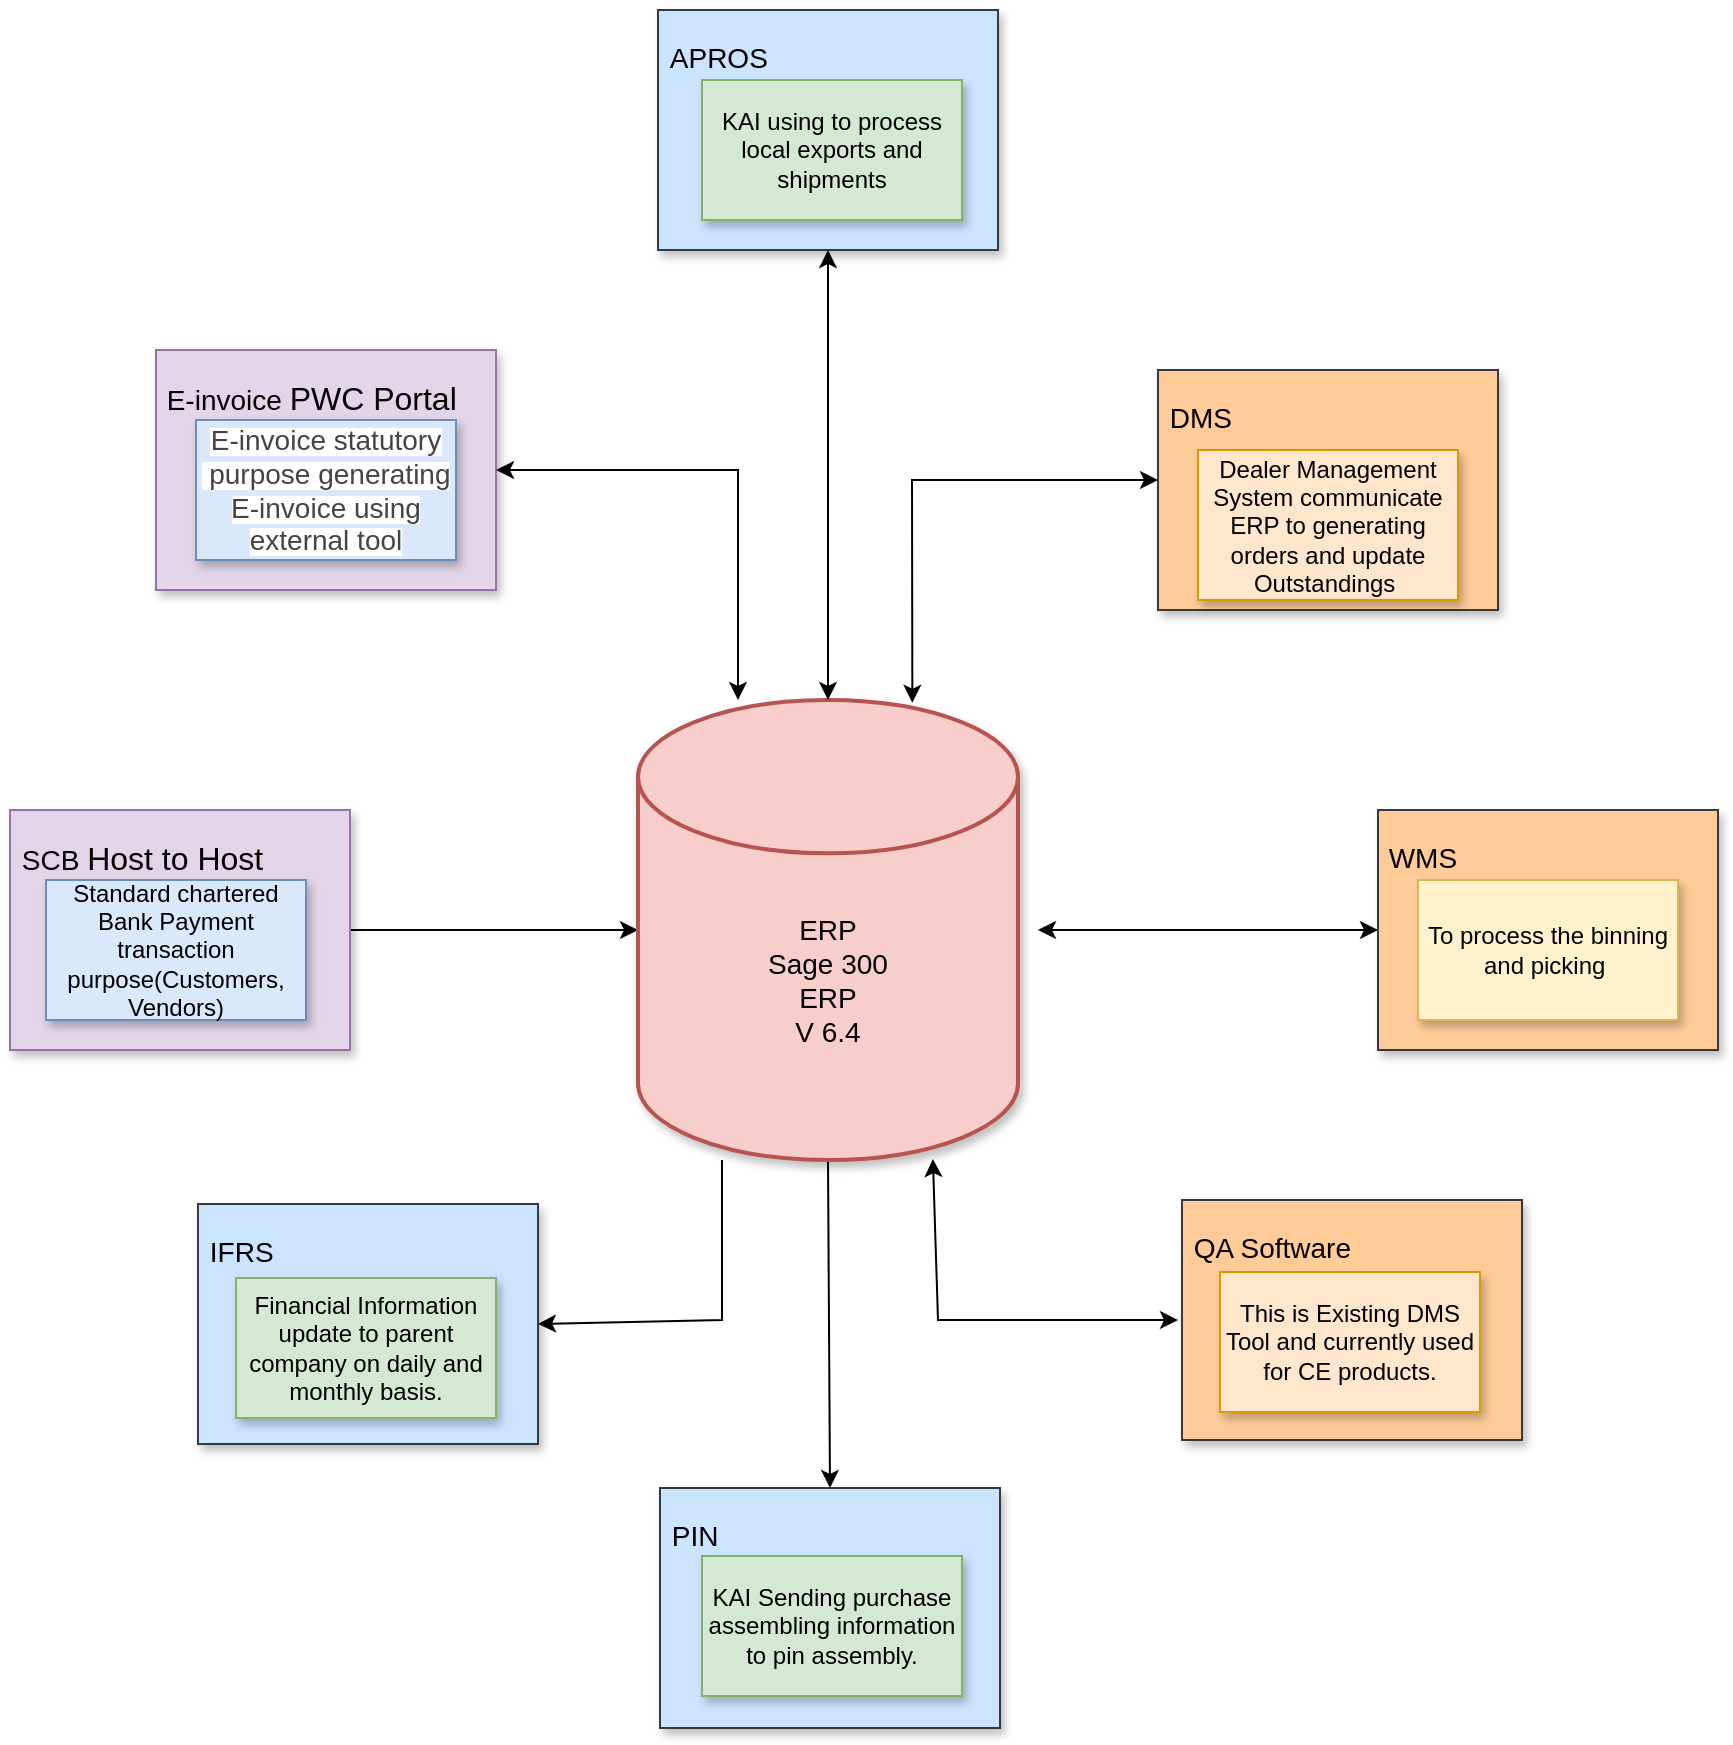 <mxfile version="18.0.2" type="github">
  <diagram id="AFV4MUfyxGCAXcBPTvNM" name="Page-1">
    <mxGraphModel dx="1573" dy="1428" grid="1" gridSize="10" guides="1" tooltips="1" connect="1" arrows="1" fold="1" page="1" pageScale="1" pageWidth="850" pageHeight="1100" math="0" shadow="0">
      <root>
        <mxCell id="0" />
        <mxCell id="1" parent="0" />
        <mxCell id="YL7UjYu9r4CmRmYnrSso-19" value="" style="endArrow=classic;startArrow=classic;html=1;rounded=0;exitX=0.722;exitY=0.006;exitDx=0;exitDy=0;exitPerimeter=0;" edge="1" parent="1" source="YL7UjYu9r4CmRmYnrSso-50">
          <mxGeometry width="50" height="50" relative="1" as="geometry">
            <mxPoint x="420" y="90" as="sourcePoint" />
            <mxPoint x="550" y="-10" as="targetPoint" />
            <Array as="points">
              <mxPoint x="427" y="-10" />
            </Array>
          </mxGeometry>
        </mxCell>
        <mxCell id="YL7UjYu9r4CmRmYnrSso-20" value="" style="endArrow=classic;startArrow=classic;html=1;rounded=0;entryX=0;entryY=0.5;entryDx=0;entryDy=0;" edge="1" parent="1" target="YL7UjYu9r4CmRmYnrSso-58">
          <mxGeometry width="50" height="50" relative="1" as="geometry">
            <mxPoint x="490" y="215" as="sourcePoint" />
            <mxPoint x="530" y="40" as="targetPoint" />
            <Array as="points" />
          </mxGeometry>
        </mxCell>
        <mxCell id="YL7UjYu9r4CmRmYnrSso-32" value="" style="endArrow=classic;html=1;rounded=0;exitX=1;exitY=0.5;exitDx=0;exitDy=0;entryX=0;entryY=0.5;entryDx=0;entryDy=0;entryPerimeter=0;" edge="1" parent="1" source="YL7UjYu9r4CmRmYnrSso-44" target="YL7UjYu9r4CmRmYnrSso-50">
          <mxGeometry width="50" height="50" relative="1" as="geometry">
            <mxPoint x="150" y="230" as="sourcePoint" />
            <mxPoint x="340" y="110" as="targetPoint" />
            <Array as="points" />
          </mxGeometry>
        </mxCell>
        <mxCell id="YL7UjYu9r4CmRmYnrSso-33" value="" style="endArrow=classic;html=1;rounded=0;exitX=0.221;exitY=1;exitDx=0;exitDy=0;exitPerimeter=0;entryX=1;entryY=0.5;entryDx=0;entryDy=0;" edge="1" parent="1" source="YL7UjYu9r4CmRmYnrSso-50" target="YL7UjYu9r4CmRmYnrSso-65">
          <mxGeometry width="50" height="50" relative="1" as="geometry">
            <mxPoint x="220" y="300" as="sourcePoint" />
            <mxPoint x="330" y="460" as="targetPoint" />
            <Array as="points">
              <mxPoint x="332" y="410" />
            </Array>
          </mxGeometry>
        </mxCell>
        <mxCell id="YL7UjYu9r4CmRmYnrSso-34" value="" style="endArrow=classic;html=1;rounded=0;entryX=0.5;entryY=0;entryDx=0;entryDy=0;exitX=0.5;exitY=1;exitDx=0;exitDy=0;exitPerimeter=0;" edge="1" parent="1" source="YL7UjYu9r4CmRmYnrSso-50" target="YL7UjYu9r4CmRmYnrSso-67">
          <mxGeometry width="50" height="50" relative="1" as="geometry">
            <mxPoint x="370" y="260" as="sourcePoint" />
            <mxPoint x="450" y="260" as="targetPoint" />
          </mxGeometry>
        </mxCell>
        <mxCell id="YL7UjYu9r4CmRmYnrSso-42" value="&lt;blockquote style=&quot;margin: 0 0 0 40px; border: none; padding: 0px;&quot;&gt;&lt;span style=&quot;font-size: 10px;&quot;&gt;&amp;nbsp; &amp;nbsp; &amp;nbsp; &amp;nbsp; &amp;nbsp;&amp;nbsp;&lt;/span&gt;&lt;/blockquote&gt;&lt;span style=&quot;text-align: center;&quot;&gt;&amp;nbsp;&lt;font style=&quot;font-size: 14px;&quot;&gt;E-invoice&amp;nbsp;&lt;/font&gt;&lt;/span&gt;&lt;span style=&quot;text-align: center;&quot;&gt;&lt;font size=&quot;3&quot;&gt;PWC Portal&lt;/font&gt;&lt;br&gt;&lt;br&gt;&lt;br&gt;&lt;/span&gt;&lt;blockquote style=&quot;margin: 0 0 0 40px; border: none; padding: 0px;&quot;&gt;&lt;span style=&quot;font-size: 10px;&quot;&gt;&amp;nbsp; &amp;nbsp; &amp;nbsp; &amp;nbsp; &amp;nbsp; &amp;nbsp; &amp;nbsp; &amp;nbsp; &amp;nbsp; &amp;nbsp; &amp;nbsp; &amp;nbsp; &amp;nbsp; &amp;nbsp; &amp;nbsp; &amp;nbsp; &amp;nbsp; &amp;nbsp; &amp;nbsp; &amp;nbsp; &amp;nbsp; &amp;nbsp; &amp;nbsp; &amp;nbsp; &amp;nbsp; &amp;nbsp; &amp;nbsp; &amp;nbsp; &amp;nbsp; &amp;nbsp; &amp;nbsp; &amp;nbsp; &amp;nbsp; &amp;nbsp; &amp;nbsp; &amp;nbsp; &amp;nbsp; &amp;nbsp; &amp;nbsp; &amp;nbsp; &amp;nbsp; &amp;nbsp; &amp;nbsp; &amp;nbsp; &amp;nbsp; &amp;nbsp; &amp;nbsp; &amp;nbsp; &amp;nbsp; &amp;nbsp; &amp;nbsp; &amp;nbsp; &amp;nbsp; &amp;nbsp; &amp;nbsp; &amp;nbsp; &amp;nbsp; &amp;nbsp; &amp;nbsp; &amp;nbsp; &amp;nbsp; &amp;nbsp; &amp;nbsp; &amp;nbsp; &amp;nbsp; &amp;nbsp; &amp;nbsp; &amp;nbsp; &amp;nbsp; &amp;nbsp; &amp;nbsp; &amp;nbsp; &amp;nbsp;&amp;nbsp;&lt;/span&gt;&lt;/blockquote&gt;" style="rounded=0;whiteSpace=wrap;html=1;strokeColor=#9673a6;shadow=1;align=left;fillColor=#e1d5e7;" vertex="1" parent="1">
          <mxGeometry x="49" y="-75" width="170" height="120" as="geometry" />
        </mxCell>
        <mxCell id="YL7UjYu9r4CmRmYnrSso-43" value="&lt;span style=&quot;text-align: left; background-color: rgb(255, 255, 255);&quot;&gt;&lt;font style=&quot;&quot;&gt;&lt;font color=&quot;#444444&quot;&gt;&lt;span style=&quot;font-size: 14px;&quot;&gt;E-invoice statutory&lt;/span&gt;&lt;/font&gt;&lt;br&gt;&lt;font color=&quot;#444444&quot;&gt;&lt;span style=&quot;font-size: 14px;&quot;&gt;&amp;nbsp;purpose generating E-invoice using external tool&lt;/span&gt;&lt;/font&gt;&lt;/font&gt;&lt;/span&gt;" style="rounded=0;whiteSpace=wrap;html=1;shadow=1;strokeColor=#6c8ebf;fillColor=#dae8fc;" vertex="1" parent="1">
          <mxGeometry x="69" y="-40" width="130" height="70" as="geometry" />
        </mxCell>
        <mxCell id="YL7UjYu9r4CmRmYnrSso-44" value="&lt;blockquote style=&quot;margin: 0 0 0 40px; border: none; padding: 0px;&quot;&gt;&lt;span style=&quot;font-size: 10px;&quot;&gt;&amp;nbsp; &amp;nbsp; &amp;nbsp; &amp;nbsp; &amp;nbsp;&amp;nbsp;&lt;/span&gt;&lt;/blockquote&gt;&lt;span style=&quot;text-align: center;&quot;&gt;&amp;nbsp;&lt;/span&gt;&lt;span style=&quot;color: rgba(0, 0, 0, 0); font-family: monospace; font-size: 0px;&quot;&gt;%3CmxGraphModel%3E%3Croot%3E%3CmxCell%20id%3D%220%22%2F%3E%3CmxCell%20id%3D%221%22%20parent%3D%220%22%2F%3E%3CmxCell%20id%3D%222%22%20value%3D%22%26lt%3Bblockquote%20style%3D%26quot%3Bmargin%3A%200%200%200%2040px%3B%20border%3A%20none%3B%20padding%3A%200px%3B%26quot%3B%26gt%3B%26lt%3Bspan%20style%3D%26quot%3Bfont-size%3A%2010px%3B%26quot%3B%26gt%3B%26amp%3Bnbsp%3B%20%26amp%3Bnbsp%3B%20%26amp%3Bnbsp%3B%20%26amp%3Bnbsp%3B%20%26amp%3Bnbsp%3B%26amp%3Bnbsp%3B%26lt%3B%2Fspan%26gt%3B%26lt%3B%2Fblockquote%26gt%3B%26lt%3Bspan%20style%3D%26quot%3Btext-align%3A%20center%3B%26quot%3B%26gt%3B%26amp%3Bnbsp%3BE-invoice%26amp%3Bnbsp%3B%26lt%3B%2Fspan%26gt%3B%26lt%3Bspan%20style%3D%26quot%3Btext-align%3A%20center%3B%26quot%3B%26gt%3BPWC%20Portal%26lt%3Bbr%26gt%3B%26lt%3Bbr%26gt%3B%26lt%3Bbr%26gt%3B%26lt%3B%2Fspan%26gt%3B%26lt%3Bblockquote%20style%3D%26quot%3Bmargin%3A%200%200%200%2040px%3B%20border%3A%20none%3B%20padding%3A%200px%3B%26quot%3B%26gt%3B%26lt%3Bspan%20style%3D%26quot%3Bfont-size%3A%2010px%3B%26quot%3B%26gt%3B%26amp%3Bnbsp%3B%20%26amp%3Bnbsp%3B%20%26amp%3Bnbsp%3B%20%26amp%3Bnbsp%3B%20%26amp%3Bnbsp%3B%20%26amp%3Bnbsp%3B%20%26amp%3Bnbsp%3B%20%26amp%3Bnbsp%3B%20%26amp%3Bnbsp%3B%20%26amp%3Bnbsp%3B%20%26amp%3Bnbsp%3B%20%26amp%3Bnbsp%3B%20%26amp%3Bnbsp%3B%20%26amp%3Bnbsp%3B%20%26amp%3Bnbsp%3B%20%26amp%3Bnbsp%3B%20%26amp%3Bnbsp%3B%20%26amp%3Bnbsp%3B%20%26amp%3Bnbsp%3B%20%26amp%3Bnbsp%3B%20%26amp%3Bnbsp%3B%20%26amp%3Bnbsp%3B%20%26amp%3Bnbsp%3B%20%26amp%3Bnbsp%3B%20%26amp%3Bnbsp%3B%20%26amp%3Bnbsp%3B%20%26amp%3Bnbsp%3B%20%26amp%3Bnbsp%3B%20%26amp%3Bnbsp%3B%20%26amp%3Bnbsp%3B%20%26amp%3Bnbsp%3B%20%26amp%3Bnbsp%3B%20%26amp%3Bnbsp%3B%20%26amp%3Bnbsp%3B%20%26amp%3Bnbsp%3B%20%26amp%3Bnbsp%3B%20%26amp%3Bnbsp%3B%20%26amp%3Bnbsp%3B%20%26amp%3Bnbsp%3B%20%26amp%3Bnbsp%3B%20%26amp%3Bnbsp%3B%20%26amp%3Bnbsp%3B%20%26amp%3Bnbsp%3B%20%26amp%3Bnbsp%3B%20%26amp%3Bnbsp%3B%20%26amp%3Bnbsp%3B%20%26amp%3Bnbsp%3B%20%26amp%3Bnbsp%3B%20%26amp%3Bnbsp%3B%20%26amp%3Bnbsp%3B%20%26amp%3Bnbsp%3B%20%26amp%3Bnbsp%3B%20%26amp%3Bnbsp%3B%20%26amp%3Bnbsp%3B%20%26amp%3Bnbsp%3B%20%26amp%3Bnbsp%3B%20%26amp%3Bnbsp%3B%20%26amp%3Bnbsp%3B%20%26amp%3Bnbsp%3B%20%26amp%3Bnbsp%3B%20%26amp%3Bnbsp%3B%20%26amp%3Bnbsp%3B%20%26amp%3Bnbsp%3B%20%26amp%3Bnbsp%3B%20%26amp%3Bnbsp%3B%20%26amp%3Bnbsp%3B%20%26amp%3Bnbsp%3B%20%26amp%3Bnbsp%3B%20%26amp%3Bnbsp%3B%20%26amp%3Bnbsp%3B%20%26amp%3Bnbsp%3B%20%26amp%3Bnbsp%3B%20%26amp%3Bnbsp%3B%26amp%3Bnbsp%3B%26lt%3B%2Fspan%26gt%3B%26lt%3B%2Fblockquote%26gt%3B%22%20style%3D%22rounded%3D0%3BwhiteSpace%3Dwrap%3Bhtml%3D1%3BstrokeColor%3D%23000000%3Bshadow%3D1%3Balign%3Dleft%3B%22%20vertex%3D%221%22%20parent%3D%221%22%3E%3CmxGeometry%20x%3D%2270%22%20y%3D%22-150%22%20width%3D%22170%22%20height%3D%22120%22%20as%3D%22geometry%22%2F%3E%3C%2FmxCell%3E%3C%2Froot%3E%3C%2FmxGraphModel%3E&lt;/span&gt;&lt;span style=&quot;text-align: center;&quot;&gt;&lt;br&gt;&lt;/span&gt;&lt;span style=&quot;text-align: center;&quot;&gt;&lt;font style=&quot;font-size: 14px;&quot;&gt;&amp;nbsp;SCB&amp;nbsp;&lt;/font&gt;&lt;/span&gt;&lt;span style=&quot;text-align: center;&quot;&gt;&lt;font size=&quot;3&quot;&gt;Host to Host&lt;/font&gt;&lt;br&gt;&lt;br&gt;&lt;/span&gt;&lt;span style=&quot;text-align: center;&quot;&gt;&lt;br&gt;&lt;br&gt;&lt;/span&gt;&lt;blockquote style=&quot;margin: 0 0 0 40px; border: none; padding: 0px;&quot;&gt;&lt;span style=&quot;font-size: 10px;&quot;&gt;&amp;nbsp; &amp;nbsp; &amp;nbsp; &amp;nbsp; &amp;nbsp; &amp;nbsp; &amp;nbsp; &amp;nbsp; &amp;nbsp; &amp;nbsp; &amp;nbsp; &amp;nbsp; &amp;nbsp; &amp;nbsp; &amp;nbsp; &amp;nbsp; &amp;nbsp; &amp;nbsp; &amp;nbsp; &amp;nbsp; &amp;nbsp; &amp;nbsp; &amp;nbsp; &amp;nbsp; &amp;nbsp; &amp;nbsp; &amp;nbsp; &amp;nbsp; &amp;nbsp; &amp;nbsp; &amp;nbsp; &amp;nbsp; &amp;nbsp; &amp;nbsp; &amp;nbsp; &amp;nbsp; &amp;nbsp; &amp;nbsp; &amp;nbsp; &amp;nbsp; &amp;nbsp; &amp;nbsp; &amp;nbsp; &amp;nbsp; &amp;nbsp; &amp;nbsp; &amp;nbsp; &amp;nbsp; &amp;nbsp; &amp;nbsp; &amp;nbsp; &amp;nbsp; &amp;nbsp; &amp;nbsp; &amp;nbsp; &amp;nbsp; &amp;nbsp; &amp;nbsp; &amp;nbsp; &amp;nbsp; &amp;nbsp; &amp;nbsp; &amp;nbsp; &amp;nbsp; &amp;nbsp; &amp;nbsp; &amp;nbsp; &amp;nbsp; &amp;nbsp; &amp;nbsp; &amp;nbsp; &amp;nbsp; &amp;nbsp;&amp;nbsp;&lt;/span&gt;&lt;/blockquote&gt;" style="rounded=0;whiteSpace=wrap;html=1;strokeColor=#9673a6;shadow=1;align=left;fillColor=#e1d5e7;" vertex="1" parent="1">
          <mxGeometry x="-24" y="155" width="170" height="120" as="geometry" />
        </mxCell>
        <mxCell id="YL7UjYu9r4CmRmYnrSso-45" value="Standard chartered Bank Payment transaction purpose(Customers, Vendors)" style="rounded=0;whiteSpace=wrap;html=1;shadow=1;strokeColor=#6c8ebf;fillColor=#dae8fc;" vertex="1" parent="1">
          <mxGeometry x="-6" y="190" width="130" height="70" as="geometry" />
        </mxCell>
        <mxCell id="YL7UjYu9r4CmRmYnrSso-50" value="&lt;font style=&quot;font-size: 14px;&quot;&gt;&lt;span style=&quot;&quot;&gt;&lt;br&gt;&lt;br&gt;&lt;br&gt;ERP&lt;/span&gt;&lt;br style=&quot;&quot;&gt;&lt;span style=&quot;&quot;&gt;Sage 300&lt;/span&gt;&lt;br style=&quot;&quot;&gt;&lt;span style=&quot;&quot;&gt;ERP&lt;/span&gt;&lt;br style=&quot;&quot;&gt;&lt;span style=&quot;&quot;&gt;V 6.4&lt;/span&gt;&lt;/font&gt;" style="strokeWidth=2;html=1;shape=mxgraph.flowchart.database;whiteSpace=wrap;shadow=1;fillColor=#f8cecc;strokeColor=#b85450;" vertex="1" parent="1">
          <mxGeometry x="290" y="100" width="190" height="230" as="geometry" />
        </mxCell>
        <mxCell id="YL7UjYu9r4CmRmYnrSso-54" value="&lt;blockquote style=&quot;margin: 0 0 0 40px; border: none; padding: 0px;&quot;&gt;&lt;span style=&quot;font-size: 10px;&quot;&gt;&amp;nbsp; &amp;nbsp; &amp;nbsp; &amp;nbsp; &amp;nbsp;&amp;nbsp;&lt;/span&gt;&lt;/blockquote&gt;&lt;span style=&quot;text-align: center;&quot;&gt;&lt;font style=&quot;font-size: 14px;&quot;&gt;&amp;nbsp;APROS&lt;/font&gt;&lt;/span&gt;&lt;span style=&quot;text-align: center;&quot;&gt;&lt;br&gt;&lt;br&gt;&lt;br&gt;&lt;/span&gt;&lt;blockquote style=&quot;margin: 0 0 0 40px; border: none; padding: 0px;&quot;&gt;&lt;span style=&quot;font-size: 10px;&quot;&gt;&amp;nbsp; &amp;nbsp; &amp;nbsp; &amp;nbsp; &amp;nbsp; &amp;nbsp; &amp;nbsp; &amp;nbsp; &amp;nbsp; &amp;nbsp; &amp;nbsp; &amp;nbsp; &amp;nbsp; &amp;nbsp; &amp;nbsp; &amp;nbsp; &amp;nbsp; &amp;nbsp; &amp;nbsp; &amp;nbsp; &amp;nbsp; &amp;nbsp; &amp;nbsp; &amp;nbsp; &amp;nbsp; &amp;nbsp; &amp;nbsp; &amp;nbsp; &amp;nbsp; &amp;nbsp; &amp;nbsp; &amp;nbsp; &amp;nbsp; &amp;nbsp; &amp;nbsp; &amp;nbsp; &amp;nbsp; &amp;nbsp; &amp;nbsp; &amp;nbsp; &amp;nbsp; &amp;nbsp; &amp;nbsp; &amp;nbsp; &amp;nbsp; &amp;nbsp; &amp;nbsp; &amp;nbsp; &amp;nbsp; &amp;nbsp; &amp;nbsp; &amp;nbsp; &amp;nbsp; &amp;nbsp; &amp;nbsp; &amp;nbsp; &amp;nbsp; &amp;nbsp; &amp;nbsp; &amp;nbsp; &amp;nbsp; &amp;nbsp; &amp;nbsp; &amp;nbsp; &amp;nbsp; &amp;nbsp; &amp;nbsp; &amp;nbsp; &amp;nbsp; &amp;nbsp; &amp;nbsp; &amp;nbsp; &amp;nbsp;&amp;nbsp;&lt;/span&gt;&lt;/blockquote&gt;" style="rounded=0;whiteSpace=wrap;html=1;strokeColor=#36393d;shadow=1;align=left;fillColor=#cce5ff;" vertex="1" parent="1">
          <mxGeometry x="300" y="-245" width="170" height="120" as="geometry" />
        </mxCell>
        <mxCell id="YL7UjYu9r4CmRmYnrSso-55" value="KAI using to process local exports and shipments" style="rounded=0;whiteSpace=wrap;html=1;shadow=1;strokeColor=#82b366;fillColor=#d5e8d4;" vertex="1" parent="1">
          <mxGeometry x="322" y="-210" width="130" height="70" as="geometry" />
        </mxCell>
        <mxCell id="YL7UjYu9r4CmRmYnrSso-56" value="&lt;blockquote style=&quot;margin: 0 0 0 40px; border: none; padding: 0px;&quot;&gt;&lt;span style=&quot;font-size: 10px;&quot;&gt;&amp;nbsp; &amp;nbsp; &amp;nbsp; &amp;nbsp; &amp;nbsp;&amp;nbsp;&lt;/span&gt;&lt;/blockquote&gt;&lt;span style=&quot;text-align: center;&quot;&gt;&lt;font style=&quot;font-size: 14px;&quot;&gt;&amp;nbsp;DMS&lt;/font&gt;&lt;/span&gt;&lt;span style=&quot;text-align: center;&quot;&gt;&lt;br&gt;&lt;br&gt;&lt;br&gt;&lt;/span&gt;&lt;blockquote style=&quot;margin: 0 0 0 40px; border: none; padding: 0px;&quot;&gt;&lt;span style=&quot;font-size: 10px;&quot;&gt;&amp;nbsp; &amp;nbsp; &amp;nbsp; &amp;nbsp; &amp;nbsp; &amp;nbsp; &amp;nbsp; &amp;nbsp; &amp;nbsp; &amp;nbsp; &amp;nbsp; &amp;nbsp; &amp;nbsp; &amp;nbsp; &amp;nbsp; &amp;nbsp; &amp;nbsp; &amp;nbsp; &amp;nbsp; &amp;nbsp; &amp;nbsp; &amp;nbsp; &amp;nbsp; &amp;nbsp; &amp;nbsp; &amp;nbsp; &amp;nbsp; &amp;nbsp; &amp;nbsp; &amp;nbsp; &amp;nbsp; &amp;nbsp; &amp;nbsp; &amp;nbsp; &amp;nbsp; &amp;nbsp; &amp;nbsp; &amp;nbsp; &amp;nbsp; &amp;nbsp; &amp;nbsp; &amp;nbsp; &amp;nbsp; &amp;nbsp; &amp;nbsp; &amp;nbsp; &amp;nbsp; &amp;nbsp; &amp;nbsp; &amp;nbsp; &amp;nbsp; &amp;nbsp; &amp;nbsp; &amp;nbsp; &amp;nbsp; &amp;nbsp; &amp;nbsp; &amp;nbsp; &amp;nbsp; &amp;nbsp; &amp;nbsp; &amp;nbsp; &amp;nbsp; &amp;nbsp; &amp;nbsp; &amp;nbsp; &amp;nbsp; &amp;nbsp; &amp;nbsp; &amp;nbsp; &amp;nbsp; &amp;nbsp; &amp;nbsp;&amp;nbsp;&lt;/span&gt;&lt;/blockquote&gt;" style="rounded=0;whiteSpace=wrap;html=1;strokeColor=#36393d;shadow=1;align=left;fillColor=#ffcc99;" vertex="1" parent="1">
          <mxGeometry x="550" y="-65" width="170" height="120" as="geometry" />
        </mxCell>
        <mxCell id="YL7UjYu9r4CmRmYnrSso-57" value="&lt;span style=&quot;&quot;&gt;Dealer Management System communicate ERP to generating orders and update Outstandings&amp;nbsp;&lt;/span&gt;" style="rounded=0;whiteSpace=wrap;html=1;shadow=1;strokeColor=#d79b00;fillColor=#ffe6cc;" vertex="1" parent="1">
          <mxGeometry x="570" y="-25" width="130" height="75" as="geometry" />
        </mxCell>
        <mxCell id="YL7UjYu9r4CmRmYnrSso-58" value="&lt;blockquote style=&quot;margin: 0 0 0 40px; border: none; padding: 0px;&quot;&gt;&lt;span style=&quot;font-size: 10px;&quot;&gt;&amp;nbsp; &amp;nbsp; &amp;nbsp; &amp;nbsp; &amp;nbsp;&amp;nbsp;&lt;/span&gt;&lt;/blockquote&gt;&lt;span style=&quot;text-align: center;&quot;&gt;&amp;nbsp;&lt;font style=&quot;font-size: 14px;&quot;&gt;WMS&lt;/font&gt;&lt;br&gt;&lt;/span&gt;&lt;span style=&quot;text-align: center;&quot;&gt;&lt;br&gt;&lt;br&gt;&lt;/span&gt;&lt;blockquote style=&quot;margin: 0 0 0 40px; border: none; padding: 0px;&quot;&gt;&lt;span style=&quot;font-size: 10px;&quot;&gt;&amp;nbsp; &amp;nbsp; &amp;nbsp; &amp;nbsp; &amp;nbsp; &amp;nbsp; &amp;nbsp; &amp;nbsp; &amp;nbsp; &amp;nbsp; &amp;nbsp; &amp;nbsp; &amp;nbsp; &amp;nbsp; &amp;nbsp; &amp;nbsp; &amp;nbsp; &amp;nbsp; &amp;nbsp; &amp;nbsp; &amp;nbsp; &amp;nbsp; &amp;nbsp; &amp;nbsp; &amp;nbsp; &amp;nbsp; &amp;nbsp; &amp;nbsp; &amp;nbsp; &amp;nbsp; &amp;nbsp; &amp;nbsp; &amp;nbsp; &amp;nbsp; &amp;nbsp; &amp;nbsp; &amp;nbsp; &amp;nbsp; &amp;nbsp; &amp;nbsp; &amp;nbsp; &amp;nbsp; &amp;nbsp; &amp;nbsp; &amp;nbsp; &amp;nbsp; &amp;nbsp; &amp;nbsp; &amp;nbsp; &amp;nbsp; &amp;nbsp; &amp;nbsp; &amp;nbsp; &amp;nbsp; &amp;nbsp; &amp;nbsp; &amp;nbsp; &amp;nbsp; &amp;nbsp; &amp;nbsp; &amp;nbsp; &amp;nbsp; &amp;nbsp; &amp;nbsp; &amp;nbsp; &amp;nbsp; &amp;nbsp; &amp;nbsp; &amp;nbsp; &amp;nbsp; &amp;nbsp; &amp;nbsp; &amp;nbsp;&amp;nbsp;&lt;/span&gt;&lt;/blockquote&gt;" style="rounded=0;whiteSpace=wrap;html=1;strokeColor=#36393d;shadow=1;align=left;fillColor=#ffcc99;" vertex="1" parent="1">
          <mxGeometry x="660" y="155" width="170" height="120" as="geometry" />
        </mxCell>
        <mxCell id="YL7UjYu9r4CmRmYnrSso-60" value="To process the binning and picking&amp;nbsp;" style="rounded=0;whiteSpace=wrap;html=1;shadow=1;strokeColor=#d6b656;fillColor=#fff2cc;" vertex="1" parent="1">
          <mxGeometry x="680" y="190" width="130" height="70" as="geometry" />
        </mxCell>
        <mxCell id="YL7UjYu9r4CmRmYnrSso-61" value="" style="rounded=0;whiteSpace=wrap;html=1;shadow=1;strokeColor=#000000;" vertex="1" parent="1">
          <mxGeometry x="90" y="370" width="130" height="70" as="geometry" />
        </mxCell>
        <mxCell id="YL7UjYu9r4CmRmYnrSso-62" value="" style="endArrow=classic;startArrow=classic;html=1;rounded=0;entryX=1;entryY=0.5;entryDx=0;entryDy=0;" edge="1" parent="1" target="YL7UjYu9r4CmRmYnrSso-42">
          <mxGeometry width="50" height="50" relative="1" as="geometry">
            <mxPoint x="340" y="100" as="sourcePoint" />
            <mxPoint x="250" y="-90" as="targetPoint" />
            <Array as="points">
              <mxPoint x="340" y="-15" />
            </Array>
          </mxGeometry>
        </mxCell>
        <mxCell id="YL7UjYu9r4CmRmYnrSso-63" value="" style="endArrow=classic;startArrow=classic;html=1;rounded=0;exitX=0.5;exitY=0;exitDx=0;exitDy=0;exitPerimeter=0;entryX=0.5;entryY=1;entryDx=0;entryDy=0;entryPerimeter=0;" edge="1" parent="1" source="YL7UjYu9r4CmRmYnrSso-50" target="YL7UjYu9r4CmRmYnrSso-54">
          <mxGeometry width="50" height="50" relative="1" as="geometry">
            <mxPoint x="393.51" y="-100" as="sourcePoint" />
            <mxPoint x="390" y="-130" as="targetPoint" />
          </mxGeometry>
        </mxCell>
        <mxCell id="YL7UjYu9r4CmRmYnrSso-65" value="&lt;blockquote style=&quot;margin: 0 0 0 40px; border: none; padding: 0px;&quot;&gt;&lt;span style=&quot;font-size: 10px;&quot;&gt;&amp;nbsp; &amp;nbsp; &amp;nbsp; &amp;nbsp; &amp;nbsp;&amp;nbsp;&lt;/span&gt;&lt;/blockquote&gt;&lt;span style=&quot;text-align: center;&quot;&gt;&lt;font style=&quot;font-size: 14px;&quot;&gt;&amp;nbsp;IFRS&lt;/font&gt;&lt;br&gt;&lt;/span&gt;&lt;span style=&quot;text-align: center;&quot;&gt;&lt;br&gt;&lt;br&gt;&lt;/span&gt;&lt;blockquote style=&quot;margin: 0 0 0 40px; border: none; padding: 0px;&quot;&gt;&lt;span style=&quot;font-size: 10px;&quot;&gt;&amp;nbsp; &amp;nbsp; &amp;nbsp; &amp;nbsp; &amp;nbsp; &amp;nbsp; &amp;nbsp; &amp;nbsp; &amp;nbsp; &amp;nbsp; &amp;nbsp; &amp;nbsp; &amp;nbsp; &amp;nbsp; &amp;nbsp; &amp;nbsp; &amp;nbsp; &amp;nbsp; &amp;nbsp; &amp;nbsp; &amp;nbsp; &amp;nbsp; &amp;nbsp; &amp;nbsp; &amp;nbsp; &amp;nbsp; &amp;nbsp; &amp;nbsp; &amp;nbsp; &amp;nbsp; &amp;nbsp; &amp;nbsp; &amp;nbsp; &amp;nbsp; &amp;nbsp; &amp;nbsp; &amp;nbsp; &amp;nbsp; &amp;nbsp; &amp;nbsp; &amp;nbsp; &amp;nbsp; &amp;nbsp; &amp;nbsp; &amp;nbsp; &amp;nbsp; &amp;nbsp; &amp;nbsp; &amp;nbsp; &amp;nbsp; &amp;nbsp; &amp;nbsp; &amp;nbsp; &amp;nbsp; &amp;nbsp; &amp;nbsp; &amp;nbsp; &amp;nbsp; &amp;nbsp; &amp;nbsp; &amp;nbsp; &amp;nbsp; &amp;nbsp; &amp;nbsp; &amp;nbsp; &amp;nbsp; &amp;nbsp; &amp;nbsp; &amp;nbsp; &amp;nbsp; &amp;nbsp; &amp;nbsp; &amp;nbsp;&amp;nbsp;&lt;/span&gt;&lt;/blockquote&gt;" style="rounded=0;whiteSpace=wrap;html=1;strokeColor=#36393d;shadow=1;align=left;fillColor=#cce5ff;" vertex="1" parent="1">
          <mxGeometry x="70" y="352" width="170" height="120" as="geometry" />
        </mxCell>
        <mxCell id="YL7UjYu9r4CmRmYnrSso-66" value="&lt;span style=&quot;&quot;&gt;Financial Information update to parent company on daily and monthly basis.&lt;/span&gt;" style="rounded=0;whiteSpace=wrap;html=1;shadow=1;fillColor=#d5e8d4;strokeColor=#82b366;" vertex="1" parent="1">
          <mxGeometry x="89" y="389" width="130" height="70" as="geometry" />
        </mxCell>
        <mxCell id="YL7UjYu9r4CmRmYnrSso-67" value="&lt;blockquote style=&quot;margin: 0 0 0 40px; border: none; padding: 0px;&quot;&gt;&lt;span style=&quot;font-size: 10px;&quot;&gt;&amp;nbsp; &amp;nbsp; &amp;nbsp; &amp;nbsp; &amp;nbsp;&amp;nbsp;&lt;/span&gt;&lt;/blockquote&gt;&lt;span style=&quot;text-align: center;&quot;&gt;&lt;font style=&quot;font-size: 14px;&quot;&gt;&amp;nbsp;PIN&lt;/font&gt;&lt;br&gt;&lt;/span&gt;&lt;span style=&quot;text-align: center;&quot;&gt;&lt;br&gt;&lt;br&gt;&lt;/span&gt;&lt;blockquote style=&quot;margin: 0 0 0 40px; border: none; padding: 0px;&quot;&gt;&lt;span style=&quot;font-size: 10px;&quot;&gt;&amp;nbsp; &amp;nbsp; &amp;nbsp; &amp;nbsp; &amp;nbsp; &amp;nbsp; &amp;nbsp; &amp;nbsp; &amp;nbsp; &amp;nbsp; &amp;nbsp; &amp;nbsp; &amp;nbsp; &amp;nbsp; &amp;nbsp; &amp;nbsp; &amp;nbsp; &amp;nbsp; &amp;nbsp; &amp;nbsp; &amp;nbsp; &amp;nbsp; &amp;nbsp; &amp;nbsp; &amp;nbsp; &amp;nbsp; &amp;nbsp; &amp;nbsp; &amp;nbsp; &amp;nbsp; &amp;nbsp; &amp;nbsp; &amp;nbsp; &amp;nbsp; &amp;nbsp; &amp;nbsp; &amp;nbsp; &amp;nbsp; &amp;nbsp; &amp;nbsp; &amp;nbsp; &amp;nbsp; &amp;nbsp; &amp;nbsp; &amp;nbsp; &amp;nbsp; &amp;nbsp; &amp;nbsp; &amp;nbsp; &amp;nbsp; &amp;nbsp; &amp;nbsp; &amp;nbsp; &amp;nbsp; &amp;nbsp; &amp;nbsp; &amp;nbsp; &amp;nbsp; &amp;nbsp; &amp;nbsp; &amp;nbsp; &amp;nbsp; &amp;nbsp; &amp;nbsp; &amp;nbsp; &amp;nbsp; &amp;nbsp; &amp;nbsp; &amp;nbsp; &amp;nbsp; &amp;nbsp; &amp;nbsp; &amp;nbsp;&amp;nbsp;&lt;/span&gt;&lt;/blockquote&gt;" style="rounded=0;whiteSpace=wrap;html=1;strokeColor=#36393d;shadow=1;align=left;fillColor=#cce5ff;" vertex="1" parent="1">
          <mxGeometry x="301" y="494" width="170" height="120" as="geometry" />
        </mxCell>
        <mxCell id="YL7UjYu9r4CmRmYnrSso-68" value="KAI Sending purchase assembling information to pin assembly." style="rounded=0;whiteSpace=wrap;html=1;shadow=1;strokeColor=#82b366;fillColor=#d5e8d4;" vertex="1" parent="1">
          <mxGeometry x="322" y="528" width="130" height="70" as="geometry" />
        </mxCell>
        <mxCell id="YL7UjYu9r4CmRmYnrSso-69" value="&lt;blockquote style=&quot;margin: 0 0 0 40px; border: none; padding: 0px;&quot;&gt;&lt;span style=&quot;font-size: 10px;&quot;&gt;&amp;nbsp; &amp;nbsp; &amp;nbsp; &amp;nbsp; &amp;nbsp;&amp;nbsp;&lt;/span&gt;&lt;/blockquote&gt;&lt;span style=&quot;text-align: center;&quot;&gt;&lt;font style=&quot;font-size: 14px;&quot;&gt;&amp;nbsp;QA Software&lt;/font&gt;&lt;br&gt;&lt;/span&gt;&lt;span style=&quot;text-align: center;&quot;&gt;&lt;br&gt;&lt;br&gt;&lt;/span&gt;&lt;blockquote style=&quot;margin: 0 0 0 40px; border: none; padding: 0px;&quot;&gt;&lt;span style=&quot;font-size: 10px;&quot;&gt;&amp;nbsp; &amp;nbsp; &amp;nbsp; &amp;nbsp; &amp;nbsp; &amp;nbsp; &amp;nbsp; &amp;nbsp; &amp;nbsp; &amp;nbsp; &amp;nbsp; &amp;nbsp; &amp;nbsp; &amp;nbsp; &amp;nbsp; &amp;nbsp; &amp;nbsp; &amp;nbsp; &amp;nbsp; &amp;nbsp; &amp;nbsp; &amp;nbsp; &amp;nbsp; &amp;nbsp; &amp;nbsp; &amp;nbsp; &amp;nbsp; &amp;nbsp; &amp;nbsp; &amp;nbsp; &amp;nbsp; &amp;nbsp; &amp;nbsp; &amp;nbsp; &amp;nbsp; &amp;nbsp; &amp;nbsp; &amp;nbsp; &amp;nbsp; &amp;nbsp; &amp;nbsp; &amp;nbsp; &amp;nbsp; &amp;nbsp; &amp;nbsp; &amp;nbsp; &amp;nbsp; &amp;nbsp; &amp;nbsp; &amp;nbsp; &amp;nbsp; &amp;nbsp; &amp;nbsp; &amp;nbsp; &amp;nbsp; &amp;nbsp; &amp;nbsp; &amp;nbsp; &amp;nbsp; &amp;nbsp; &amp;nbsp; &amp;nbsp; &amp;nbsp; &amp;nbsp; &amp;nbsp; &amp;nbsp; &amp;nbsp; &amp;nbsp; &amp;nbsp; &amp;nbsp; &amp;nbsp; &amp;nbsp; &amp;nbsp;&amp;nbsp;&lt;/span&gt;&lt;/blockquote&gt;" style="rounded=0;whiteSpace=wrap;html=1;strokeColor=#36393d;shadow=1;align=left;fillColor=#ffcc99;" vertex="1" parent="1">
          <mxGeometry x="562" y="350" width="170" height="120" as="geometry" />
        </mxCell>
        <mxCell id="YL7UjYu9r4CmRmYnrSso-70" value="&lt;span style=&quot;&quot;&gt;This is Existing DMS Tool and currently used for CE products.&lt;/span&gt;" style="rounded=0;whiteSpace=wrap;html=1;shadow=1;strokeColor=#d79b00;fillColor=#ffe6cc;" vertex="1" parent="1">
          <mxGeometry x="581" y="386" width="130" height="70" as="geometry" />
        </mxCell>
        <mxCell id="YL7UjYu9r4CmRmYnrSso-71" value="" style="endArrow=classic;startArrow=classic;html=1;rounded=0;exitX=0.776;exitY=0.998;exitDx=0;exitDy=0;exitPerimeter=0;" edge="1" parent="1" source="YL7UjYu9r4CmRmYnrSso-50">
          <mxGeometry width="50" height="50" relative="1" as="geometry">
            <mxPoint x="462.83" y="117.59" as="sourcePoint" />
            <mxPoint x="560" y="410" as="targetPoint" />
            <Array as="points">
              <mxPoint x="440" y="410" />
            </Array>
          </mxGeometry>
        </mxCell>
      </root>
    </mxGraphModel>
  </diagram>
</mxfile>

